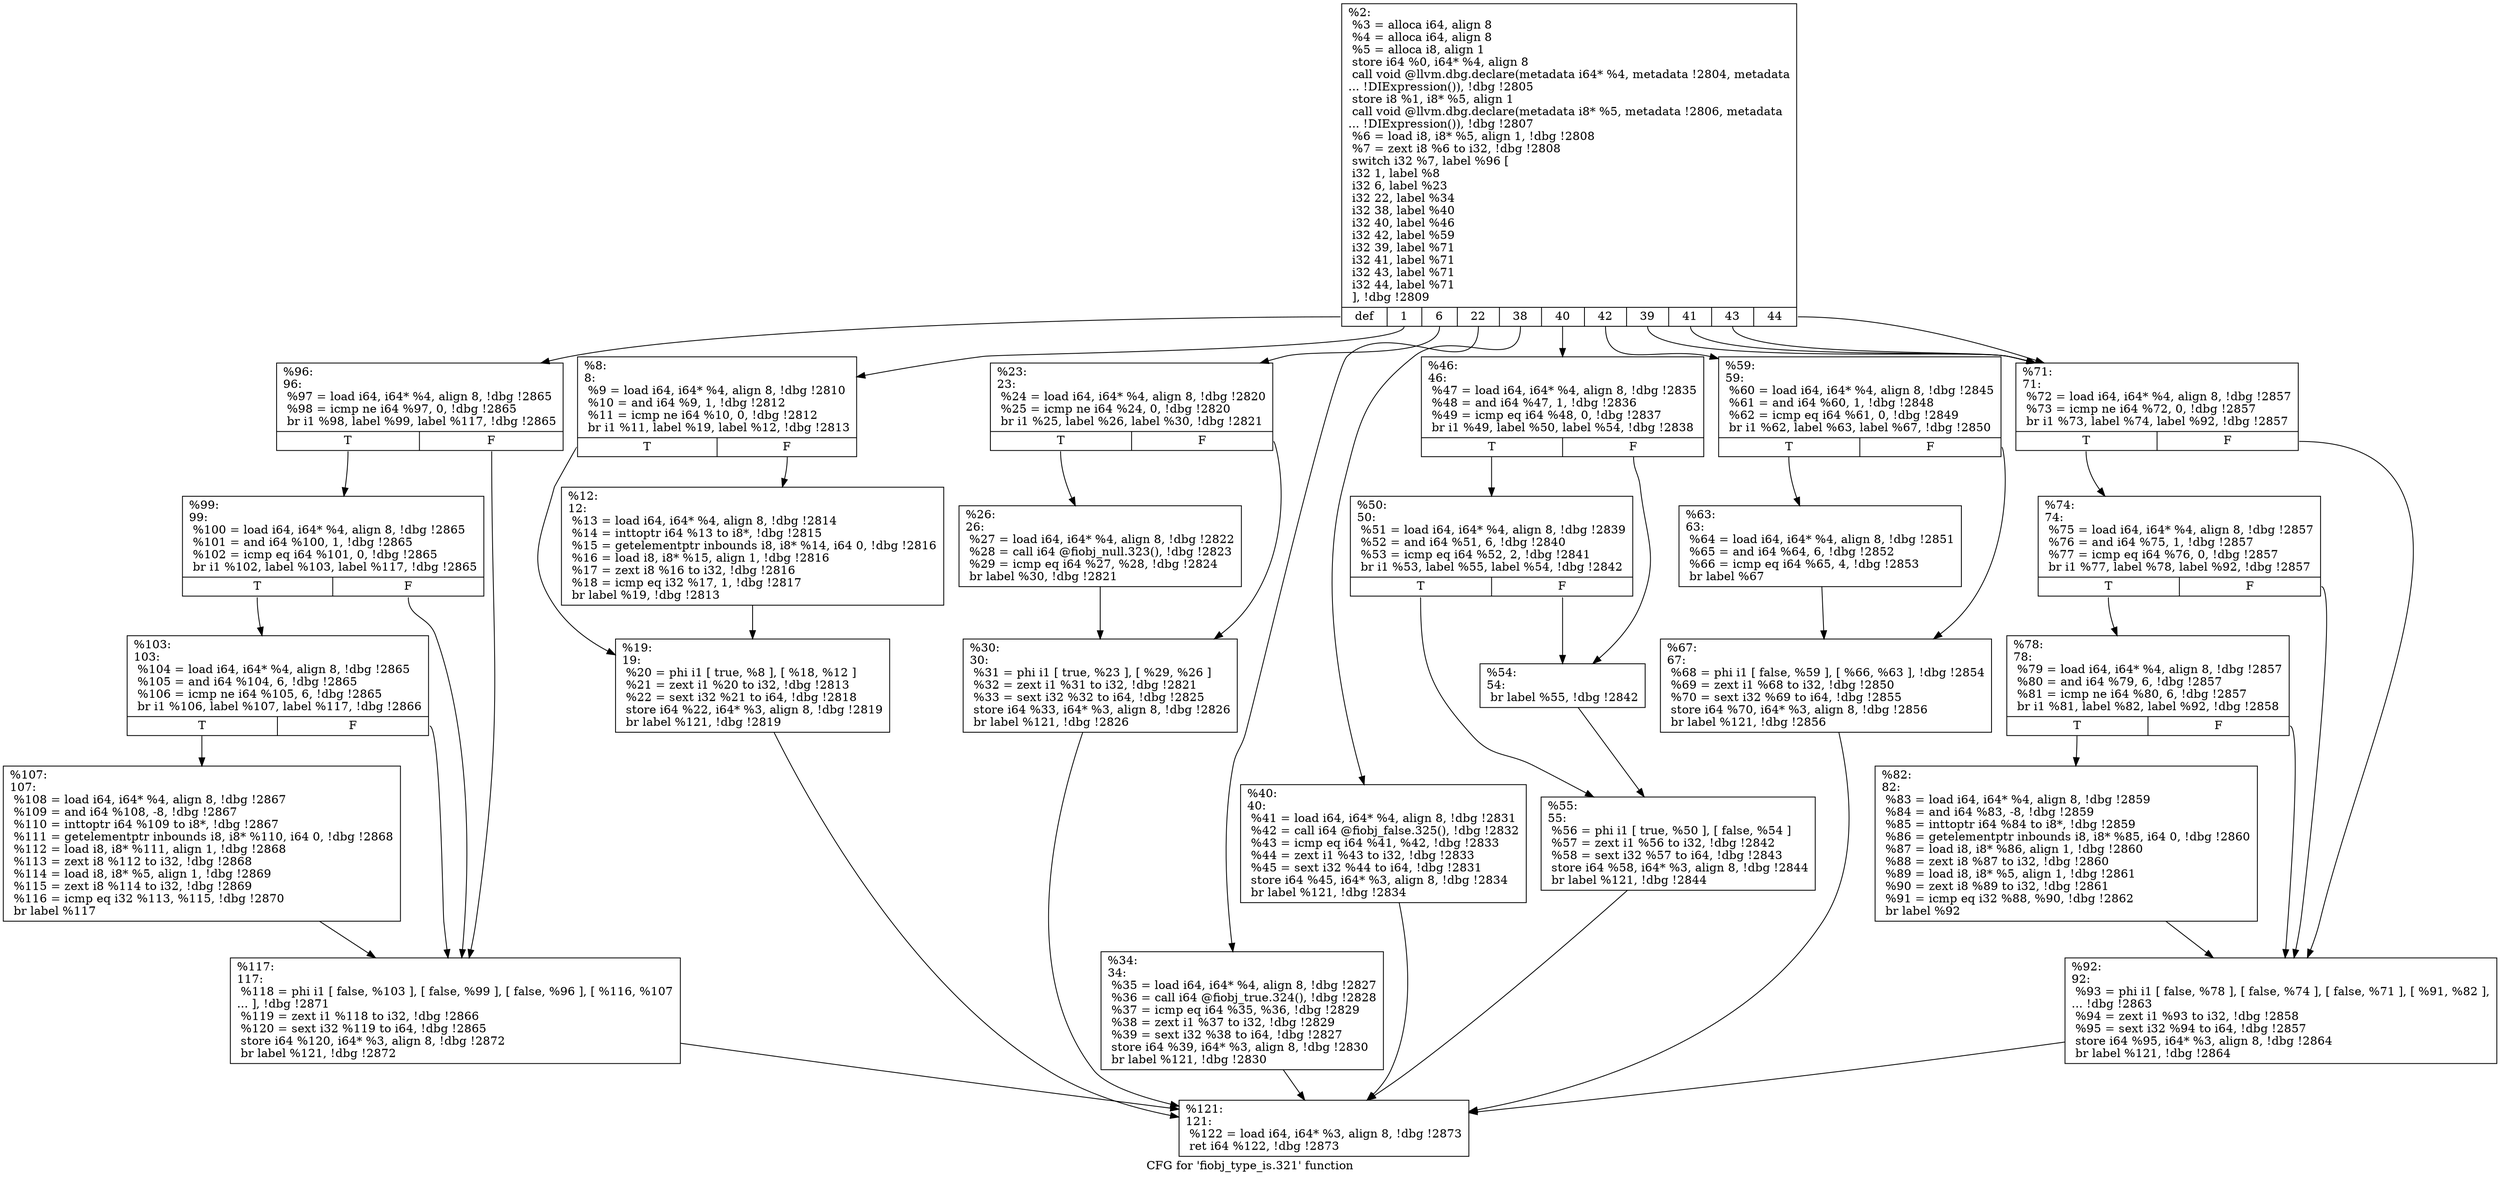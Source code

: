 digraph "CFG for 'fiobj_type_is.321' function" {
	label="CFG for 'fiobj_type_is.321' function";

	Node0x5568521ddda0 [shape=record,label="{%2:\l  %3 = alloca i64, align 8\l  %4 = alloca i64, align 8\l  %5 = alloca i8, align 1\l  store i64 %0, i64* %4, align 8\l  call void @llvm.dbg.declare(metadata i64* %4, metadata !2804, metadata\l... !DIExpression()), !dbg !2805\l  store i8 %1, i8* %5, align 1\l  call void @llvm.dbg.declare(metadata i8* %5, metadata !2806, metadata\l... !DIExpression()), !dbg !2807\l  %6 = load i8, i8* %5, align 1, !dbg !2808\l  %7 = zext i8 %6 to i32, !dbg !2808\l  switch i32 %7, label %96 [\l    i32 1, label %8\l    i32 6, label %23\l    i32 22, label %34\l    i32 38, label %40\l    i32 40, label %46\l    i32 42, label %59\l    i32 39, label %71\l    i32 41, label %71\l    i32 43, label %71\l    i32 44, label %71\l  ], !dbg !2809\l|{<s0>def|<s1>1|<s2>6|<s3>22|<s4>38|<s5>40|<s6>42|<s7>39|<s8>41|<s9>43|<s10>44}}"];
	Node0x5568521ddda0:s0 -> Node0x5568521e0360;
	Node0x5568521ddda0:s1 -> Node0x5568521dfd20;
	Node0x5568521ddda0:s2 -> Node0x5568521dfe10;
	Node0x5568521ddda0:s3 -> Node0x5568521dff00;
	Node0x5568521ddda0:s4 -> Node0x5568521dff50;
	Node0x5568521ddda0:s5 -> Node0x5568521dffa0;
	Node0x5568521ddda0:s6 -> Node0x5568521e00e0;
	Node0x5568521ddda0:s7 -> Node0x5568521e01d0;
	Node0x5568521ddda0:s8 -> Node0x5568521e01d0;
	Node0x5568521ddda0:s9 -> Node0x5568521e01d0;
	Node0x5568521ddda0:s10 -> Node0x5568521e01d0;
	Node0x5568521dfd20 [shape=record,label="{%8:\l8:                                                \l  %9 = load i64, i64* %4, align 8, !dbg !2810\l  %10 = and i64 %9, 1, !dbg !2812\l  %11 = icmp ne i64 %10, 0, !dbg !2812\l  br i1 %11, label %19, label %12, !dbg !2813\l|{<s0>T|<s1>F}}"];
	Node0x5568521dfd20:s0 -> Node0x5568521dfdc0;
	Node0x5568521dfd20:s1 -> Node0x5568521dfd70;
	Node0x5568521dfd70 [shape=record,label="{%12:\l12:                                               \l  %13 = load i64, i64* %4, align 8, !dbg !2814\l  %14 = inttoptr i64 %13 to i8*, !dbg !2815\l  %15 = getelementptr inbounds i8, i8* %14, i64 0, !dbg !2816\l  %16 = load i8, i8* %15, align 1, !dbg !2816\l  %17 = zext i8 %16 to i32, !dbg !2816\l  %18 = icmp eq i32 %17, 1, !dbg !2817\l  br label %19, !dbg !2813\l}"];
	Node0x5568521dfd70 -> Node0x5568521dfdc0;
	Node0x5568521dfdc0 [shape=record,label="{%19:\l19:                                               \l  %20 = phi i1 [ true, %8 ], [ %18, %12 ]\l  %21 = zext i1 %20 to i32, !dbg !2813\l  %22 = sext i32 %21 to i64, !dbg !2818\l  store i64 %22, i64* %3, align 8, !dbg !2819\l  br label %121, !dbg !2819\l}"];
	Node0x5568521dfdc0 -> Node0x5568521e04f0;
	Node0x5568521dfe10 [shape=record,label="{%23:\l23:                                               \l  %24 = load i64, i64* %4, align 8, !dbg !2820\l  %25 = icmp ne i64 %24, 0, !dbg !2820\l  br i1 %25, label %26, label %30, !dbg !2821\l|{<s0>T|<s1>F}}"];
	Node0x5568521dfe10:s0 -> Node0x5568521dfe60;
	Node0x5568521dfe10:s1 -> Node0x5568521dfeb0;
	Node0x5568521dfe60 [shape=record,label="{%26:\l26:                                               \l  %27 = load i64, i64* %4, align 8, !dbg !2822\l  %28 = call i64 @fiobj_null.323(), !dbg !2823\l  %29 = icmp eq i64 %27, %28, !dbg !2824\l  br label %30, !dbg !2821\l}"];
	Node0x5568521dfe60 -> Node0x5568521dfeb0;
	Node0x5568521dfeb0 [shape=record,label="{%30:\l30:                                               \l  %31 = phi i1 [ true, %23 ], [ %29, %26 ]\l  %32 = zext i1 %31 to i32, !dbg !2821\l  %33 = sext i32 %32 to i64, !dbg !2825\l  store i64 %33, i64* %3, align 8, !dbg !2826\l  br label %121, !dbg !2826\l}"];
	Node0x5568521dfeb0 -> Node0x5568521e04f0;
	Node0x5568521dff00 [shape=record,label="{%34:\l34:                                               \l  %35 = load i64, i64* %4, align 8, !dbg !2827\l  %36 = call i64 @fiobj_true.324(), !dbg !2828\l  %37 = icmp eq i64 %35, %36, !dbg !2829\l  %38 = zext i1 %37 to i32, !dbg !2829\l  %39 = sext i32 %38 to i64, !dbg !2827\l  store i64 %39, i64* %3, align 8, !dbg !2830\l  br label %121, !dbg !2830\l}"];
	Node0x5568521dff00 -> Node0x5568521e04f0;
	Node0x5568521dff50 [shape=record,label="{%40:\l40:                                               \l  %41 = load i64, i64* %4, align 8, !dbg !2831\l  %42 = call i64 @fiobj_false.325(), !dbg !2832\l  %43 = icmp eq i64 %41, %42, !dbg !2833\l  %44 = zext i1 %43 to i32, !dbg !2833\l  %45 = sext i32 %44 to i64, !dbg !2831\l  store i64 %45, i64* %3, align 8, !dbg !2834\l  br label %121, !dbg !2834\l}"];
	Node0x5568521dff50 -> Node0x5568521e04f0;
	Node0x5568521dffa0 [shape=record,label="{%46:\l46:                                               \l  %47 = load i64, i64* %4, align 8, !dbg !2835\l  %48 = and i64 %47, 1, !dbg !2836\l  %49 = icmp eq i64 %48, 0, !dbg !2837\l  br i1 %49, label %50, label %54, !dbg !2838\l|{<s0>T|<s1>F}}"];
	Node0x5568521dffa0:s0 -> Node0x5568521dfff0;
	Node0x5568521dffa0:s1 -> Node0x5568521e0040;
	Node0x5568521dfff0 [shape=record,label="{%50:\l50:                                               \l  %51 = load i64, i64* %4, align 8, !dbg !2839\l  %52 = and i64 %51, 6, !dbg !2840\l  %53 = icmp eq i64 %52, 2, !dbg !2841\l  br i1 %53, label %55, label %54, !dbg !2842\l|{<s0>T|<s1>F}}"];
	Node0x5568521dfff0:s0 -> Node0x5568521e0090;
	Node0x5568521dfff0:s1 -> Node0x5568521e0040;
	Node0x5568521e0040 [shape=record,label="{%54:\l54:                                               \l  br label %55, !dbg !2842\l}"];
	Node0x5568521e0040 -> Node0x5568521e0090;
	Node0x5568521e0090 [shape=record,label="{%55:\l55:                                               \l  %56 = phi i1 [ true, %50 ], [ false, %54 ]\l  %57 = zext i1 %56 to i32, !dbg !2842\l  %58 = sext i32 %57 to i64, !dbg !2843\l  store i64 %58, i64* %3, align 8, !dbg !2844\l  br label %121, !dbg !2844\l}"];
	Node0x5568521e0090 -> Node0x5568521e04f0;
	Node0x5568521e00e0 [shape=record,label="{%59:\l59:                                               \l  %60 = load i64, i64* %4, align 8, !dbg !2845\l  %61 = and i64 %60, 1, !dbg !2848\l  %62 = icmp eq i64 %61, 0, !dbg !2849\l  br i1 %62, label %63, label %67, !dbg !2850\l|{<s0>T|<s1>F}}"];
	Node0x5568521e00e0:s0 -> Node0x5568521e0130;
	Node0x5568521e00e0:s1 -> Node0x5568521e0180;
	Node0x5568521e0130 [shape=record,label="{%63:\l63:                                               \l  %64 = load i64, i64* %4, align 8, !dbg !2851\l  %65 = and i64 %64, 6, !dbg !2852\l  %66 = icmp eq i64 %65, 4, !dbg !2853\l  br label %67\l}"];
	Node0x5568521e0130 -> Node0x5568521e0180;
	Node0x5568521e0180 [shape=record,label="{%67:\l67:                                               \l  %68 = phi i1 [ false, %59 ], [ %66, %63 ], !dbg !2854\l  %69 = zext i1 %68 to i32, !dbg !2850\l  %70 = sext i32 %69 to i64, !dbg !2855\l  store i64 %70, i64* %3, align 8, !dbg !2856\l  br label %121, !dbg !2856\l}"];
	Node0x5568521e0180 -> Node0x5568521e04f0;
	Node0x5568521e01d0 [shape=record,label="{%71:\l71:                                               \l  %72 = load i64, i64* %4, align 8, !dbg !2857\l  %73 = icmp ne i64 %72, 0, !dbg !2857\l  br i1 %73, label %74, label %92, !dbg !2857\l|{<s0>T|<s1>F}}"];
	Node0x5568521e01d0:s0 -> Node0x5568521e0220;
	Node0x5568521e01d0:s1 -> Node0x5568521e0310;
	Node0x5568521e0220 [shape=record,label="{%74:\l74:                                               \l  %75 = load i64, i64* %4, align 8, !dbg !2857\l  %76 = and i64 %75, 1, !dbg !2857\l  %77 = icmp eq i64 %76, 0, !dbg !2857\l  br i1 %77, label %78, label %92, !dbg !2857\l|{<s0>T|<s1>F}}"];
	Node0x5568521e0220:s0 -> Node0x5568521e0270;
	Node0x5568521e0220:s1 -> Node0x5568521e0310;
	Node0x5568521e0270 [shape=record,label="{%78:\l78:                                               \l  %79 = load i64, i64* %4, align 8, !dbg !2857\l  %80 = and i64 %79, 6, !dbg !2857\l  %81 = icmp ne i64 %80, 6, !dbg !2857\l  br i1 %81, label %82, label %92, !dbg !2858\l|{<s0>T|<s1>F}}"];
	Node0x5568521e0270:s0 -> Node0x5568521e02c0;
	Node0x5568521e0270:s1 -> Node0x5568521e0310;
	Node0x5568521e02c0 [shape=record,label="{%82:\l82:                                               \l  %83 = load i64, i64* %4, align 8, !dbg !2859\l  %84 = and i64 %83, -8, !dbg !2859\l  %85 = inttoptr i64 %84 to i8*, !dbg !2859\l  %86 = getelementptr inbounds i8, i8* %85, i64 0, !dbg !2860\l  %87 = load i8, i8* %86, align 1, !dbg !2860\l  %88 = zext i8 %87 to i32, !dbg !2860\l  %89 = load i8, i8* %5, align 1, !dbg !2861\l  %90 = zext i8 %89 to i32, !dbg !2861\l  %91 = icmp eq i32 %88, %90, !dbg !2862\l  br label %92\l}"];
	Node0x5568521e02c0 -> Node0x5568521e0310;
	Node0x5568521e0310 [shape=record,label="{%92:\l92:                                               \l  %93 = phi i1 [ false, %78 ], [ false, %74 ], [ false, %71 ], [ %91, %82 ],\l... !dbg !2863\l  %94 = zext i1 %93 to i32, !dbg !2858\l  %95 = sext i32 %94 to i64, !dbg !2857\l  store i64 %95, i64* %3, align 8, !dbg !2864\l  br label %121, !dbg !2864\l}"];
	Node0x5568521e0310 -> Node0x5568521e04f0;
	Node0x5568521e0360 [shape=record,label="{%96:\l96:                                               \l  %97 = load i64, i64* %4, align 8, !dbg !2865\l  %98 = icmp ne i64 %97, 0, !dbg !2865\l  br i1 %98, label %99, label %117, !dbg !2865\l|{<s0>T|<s1>F}}"];
	Node0x5568521e0360:s0 -> Node0x5568521e03b0;
	Node0x5568521e0360:s1 -> Node0x5568521e04a0;
	Node0x5568521e03b0 [shape=record,label="{%99:\l99:                                               \l  %100 = load i64, i64* %4, align 8, !dbg !2865\l  %101 = and i64 %100, 1, !dbg !2865\l  %102 = icmp eq i64 %101, 0, !dbg !2865\l  br i1 %102, label %103, label %117, !dbg !2865\l|{<s0>T|<s1>F}}"];
	Node0x5568521e03b0:s0 -> Node0x5568521e0400;
	Node0x5568521e03b0:s1 -> Node0x5568521e04a0;
	Node0x5568521e0400 [shape=record,label="{%103:\l103:                                              \l  %104 = load i64, i64* %4, align 8, !dbg !2865\l  %105 = and i64 %104, 6, !dbg !2865\l  %106 = icmp ne i64 %105, 6, !dbg !2865\l  br i1 %106, label %107, label %117, !dbg !2866\l|{<s0>T|<s1>F}}"];
	Node0x5568521e0400:s0 -> Node0x5568521e0450;
	Node0x5568521e0400:s1 -> Node0x5568521e04a0;
	Node0x5568521e0450 [shape=record,label="{%107:\l107:                                              \l  %108 = load i64, i64* %4, align 8, !dbg !2867\l  %109 = and i64 %108, -8, !dbg !2867\l  %110 = inttoptr i64 %109 to i8*, !dbg !2867\l  %111 = getelementptr inbounds i8, i8* %110, i64 0, !dbg !2868\l  %112 = load i8, i8* %111, align 1, !dbg !2868\l  %113 = zext i8 %112 to i32, !dbg !2868\l  %114 = load i8, i8* %5, align 1, !dbg !2869\l  %115 = zext i8 %114 to i32, !dbg !2869\l  %116 = icmp eq i32 %113, %115, !dbg !2870\l  br label %117\l}"];
	Node0x5568521e0450 -> Node0x5568521e04a0;
	Node0x5568521e04a0 [shape=record,label="{%117:\l117:                                              \l  %118 = phi i1 [ false, %103 ], [ false, %99 ], [ false, %96 ], [ %116, %107\l... ], !dbg !2871\l  %119 = zext i1 %118 to i32, !dbg !2866\l  %120 = sext i32 %119 to i64, !dbg !2865\l  store i64 %120, i64* %3, align 8, !dbg !2872\l  br label %121, !dbg !2872\l}"];
	Node0x5568521e04a0 -> Node0x5568521e04f0;
	Node0x5568521e04f0 [shape=record,label="{%121:\l121:                                              \l  %122 = load i64, i64* %3, align 8, !dbg !2873\l  ret i64 %122, !dbg !2873\l}"];
}
